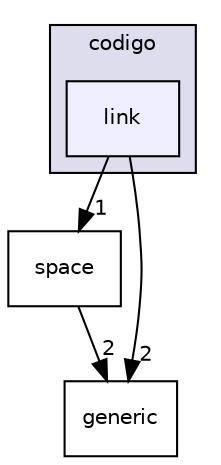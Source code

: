 digraph "codigo/link" {
  compound=true
  node [ fontsize="10", fontname="Helvetica"];
  edge [ labelfontsize="10", labelfontname="Helvetica"];
  subgraph clusterdir_4d7be947362df13686123d6563352e9b {
    graph [ bgcolor="#ddddee", pencolor="black", label="codigo" fontname="Helvetica", fontsize="10", URL="dir_4d7be947362df13686123d6563352e9b.html"]
  dir_e6b601db42ffef7cea81b066885d7fc1 [shape=box, label="link", style="filled", fillcolor="#eeeeff", pencolor="black", URL="dir_e6b601db42ffef7cea81b066885d7fc1.html"];
  }
  dir_ee881082ab34f410105dd7ba0e1d0100 [shape=box label="space" URL="dir_ee881082ab34f410105dd7ba0e1d0100.html"];
  dir_051e70958e5671730c87e7dc760cedd8 [shape=box label="generic" URL="dir_051e70958e5671730c87e7dc760cedd8.html"];
  dir_e6b601db42ffef7cea81b066885d7fc1->dir_ee881082ab34f410105dd7ba0e1d0100 [headlabel="1", labeldistance=1.5 headhref="dir_000011_000015.html"];
  dir_e6b601db42ffef7cea81b066885d7fc1->dir_051e70958e5671730c87e7dc760cedd8 [headlabel="2", labeldistance=1.5 headhref="dir_000011_000008.html"];
  dir_ee881082ab34f410105dd7ba0e1d0100->dir_051e70958e5671730c87e7dc760cedd8 [headlabel="2", labeldistance=1.5 headhref="dir_000015_000008.html"];
}
